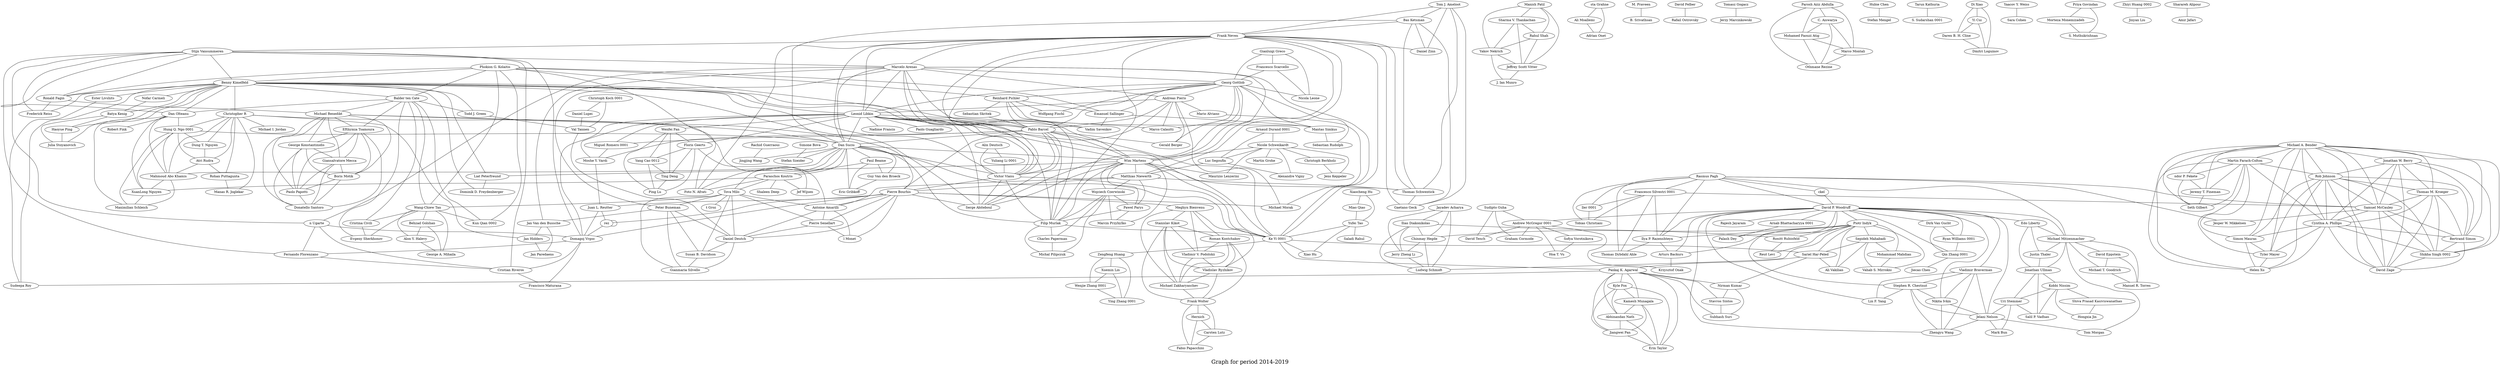 /*****
Graph for period 2014-2019
*****/

graph G {
  graph [splines=true overlap=false]
  node  [shape=ellipse, width=0.3, height=0.3]
  0 [label="Tom J. Ameloot"];
  1 [label="Bas Ketsman"];
  2 [label="Frank Neven"];
  3 [label="Daniel Zinn"];
  4 [label="Stijn Vansummeren"];
  5 [label="Marcelo Arenas"];
  6 [label="Gianluigi Greco"];
  7 [label="Francesco Scarcello"];
  8 [label="Georg Gottlob"];
  9 [label="Phokion G. Kolaitis"];
  10 [label="Reinhard Pichler"];
  11 [label="Emanuel Sallinger"];
  12 [label="Vadim Savenkov"];
  13 [label="Benny Kimelfeld"];
  14 [label="Balder ten Cate"];
  15 [label="Mantas Simkus"];
  16 [label="Sebastian Skritek"];
  17 [label="Sebastian Rudolph"];
  18 [label="Andreas Pieris"];
  19 [label="Ronald Fagin"];
  20 [label="Frederick Reiss"];
  21 [label="Michael Benedikt"];
  22 [label="Christopher R"];
  23 [label="Dan Olteanu"];
  24 [label="Rasmus Pagh"];
  25 [label="Francesco Silvestri 0001"];
  26 [label="ckel"];
  27 [label="David P. Woodruff"];
  28 [label="Leonid Libkin"];
  29 [label="Wenfei Fan"];
  30 [label="Floris Geerts"];
  31 [label="Pablo Barcel"];
  32 [label="Miguel Romero 0001"];
  33 [label="Xiaocheng Hu"];
  34 [label="Miao Qiao"];
  35 [label="Yufei Tao"];
  36 [label="Hung Q. Ngo 0001"];
  37 [label="Dung T. Nguyen"];
  38 [label="Atri Rudra"];
  39 [label="Dan Suciu"];
  40 [label="Robert Fink"];
  41 [label="Arnaud Durand 0001"];
  42 [label="Nicole Schweikardt"];
  43 [label="Luc Segoufin"];
  44 [label="Piotr Indyk"];
  45 [label="Sepideh Mahabadi"];
  46 [label="Mohammad Mahdian"];
  47 [label="Vahab S. Mirrokni"];
  48 [label="Michael A. Bender"];
  49 [label="Martin Farach-Colton"];
  50 [label="ndor P. Fekete"];
  51 [label="Jeremy T. Fineman"];
  52 [label="Seth Gilbert"];
  53 [label="Moshe Y. Vardi"];
  54 [label="Efthymia Tsamoura"];
  55 [label="Manish Patil"];
  56 [label="Sharma V. Thankachan"];
  57 [label="Rahul Shah"];
  58 [label="Yakov Nekrich"];
  59 [label="Jeffrey Scott Vitter"];
  60 [label="Paul Beame"];
  61 [label="Paraschos Koutris"];
  62 [label="Saladi Rahul"];
  63 [label="Wim Martens"];
  64 [label="Matthias Niewerth"];
  65 [label="Thomas Schwentick"];
  66 [label="Wojciech Czerwinski"];
  67 [label="Pawel Parys"];
  68 [label="Marcin Przybylko"];
  69 [label="Foto N. Afrati"];
  70 [label="Gaetano Geck"];
  71 [label="Marco Calautti"];
  72 [label="Mario Alviano"];
  73 [label="sta Grahne"];
  74 [label="Ali Moallemi"];
  75 [label="Adrian Onet"];
  76 [label="Guy Van den Broeck"];
  77 [label="Eric Gribkoff"];
  78 [label="Tova Milo"];
  79 [label="Todd J. Green"];
  80 [label="M. Praveen"];
  81 [label="B. Srivathsan"];
  82 [label="t Groz"];
  83 [label="Wang-Chiew Tan"];
  84 [label="Jayadev Acharya"];
  85 [label="Ilias Diakonikolas"];
  86 [label="Chinmay Hegde"];
  87 [label="Jerry Zheng Li"];
  88 [label="Ludwig Schmidt"];
  89 [label="Ronitt Rubinfeld"];
  90 [label="Jef Wijsen"];
  91 [label="Sudipto Guha"];
  92 [label="Andrew McGregor 0001"];
  93 [label="David Tench"];
  94 [label="Graham Cormode"];
  95 [label="Yang Cao 0012"];
  96 [label="Ting Deng"];
  97 [label="Ping Lu"];
  98 [label="Michael I. Jordan"];
  99 [label="Reut Levi"];
  100 [label="Dirk Van Gucht"];
  101 [label="Ryan Williams 0001"];
  102 [label="Qin Zhang 0001"];
  103 [label="Cristina Civili"];
  104 [label="Evgeny Sherkhonov"];
  105 [label="J. Ian Munro"];
  106 [label="Mahmoud Abo Khamis"];
  107 [label="Alin Deutsch"];
  108 [label="Yuliang Li 0001"];
  109 [label="Victor Vianu"];
  110 [label="Filip Murlak"];
  111 [label="Ke Yi 0001"];
  112 [label="Pierre Bourhis"];
  113 [label="Paolo Guagliardo"];
  114 [label="Peter Buneman"];
  115 [label="Jan Van den Bussche"];
  116 [label="n Ugarte"];
  117 [label="David Felber"];
  118 [label="Rafail Ostrovsky"];
  119 [label="Tomasz Gogacz"];
  120 [label="Jerzy Marcinkowski"];
  121 [label="Parosh Aziz Abdulla"];
  122 [label="C. Aiswarya"];
  123 [label="Mohamed Faouzi Atig"];
  124 [label="Marco Montali"];
  125 [label="Othmane Rezine"];
  126 [label="Nicola Leone"];
  127 [label="Sariel Har-Peled"];
  128 [label="Ali Vakilian"];
  129 [label="Pankaj K. Agarwal"];
  130 [label="Nirman Kumar"];
  131 [label="Ilya P. Razenshteyn"];
  132 [label="Arturs Backurs"];
  133 [label="Christoph Koch 0001"];
  134 [label="Daniel Lupei"];
  135 [label="Val Tannen"];
  136 [label="Kyle Fox"];
  137 [label="Kamesh Munagala"];
  138 [label="Abhinandan Nath"];
  139 [label="Stavros Sintos"];
  140 [label="Subhash Suri"];
  141 [label="Rohan Puttagunta"];
  142 [label="Edo Liberty"];
  143 [label="Michael Mitzenmacher"];
  144 [label="Justin Thaler"];
  145 [label="Jonathan Ullman"];
  146 [label="Kobbi Nissim"];
  147 [label="Uri Stemmer"];
  148 [label="Salil P. Vadhan"];
  149 [label="Charles Paperman"];
  150 [label="Michal Pilipczuk"];
  151 [label="Jonathan W. Berry"];
  152 [label="Rob Johnson"];
  153 [label="Thomas M. Kroeger"];
  154 [label="Samuel McCauley"];
  155 [label="Cynthia A. Phillips"];
  156 [label="Bertrand Simon"];
  157 [label="Shikha Singh 0002"];
  158 [label="David Zage"];
  159 [label="Thomas Dybdahl Ahle"];
  160 [label="Krzysztof Onak"];
  161 [label="Hubie Chen"];
  162 [label="Stefan Mengel"];
  163 [label="Xiao Hu"];
  164 [label="Antoine Amarilli"];
  165 [label="Pierre Senellart"];
  166 [label="Sofya Vorotnikova"];
  167 [label="Hoa T. Vu"];
  168 [label="Manas R. Joglekar"];
  169 [label="Arnab Bhattacharyya 0001"];
  170 [label="Palash Dey"];
  171 [label="Vladimir Braverman"];
  172 [label="Stephen R. Chestnut"];
  173 [label="Lin F. Yang"];
  174 [label="Tarun Kathuria"];
  175 [label="S. Sudarshan 0001"];
  176 [label="Nikita Ivkin"];
  177 [label="Jelani Nelson"];
  178 [label="Zhengyu Wang"];
  179 [label="Rachid Guerraoui"];
  180 [label="Jingjing Wang"];
  181 [label="Nofar Carmeli"];
  182 [label="Batya Kenig"];
  183 [label="Haoyue Ping"];
  184 [label="Julia Stoyanovich"];
  185 [label="Ester Livshits"];
  186 [label="Di Xiao"];
  187 [label="Yi Cui"];
  188 [label="Daren B. H. Cline"];
  189 [label="Dmitri Loguinov"];
  190 [label="Simon Mauras"];
  191 [label="Tyler Mayer"];
  192 [label="Helen Xu"];
  193 [label="Simone Bova"];
  194 [label="Stefan Szeider"];
  195 [label="Yaacov Y. Weiss"];
  196 [label="Sara Cohen"];
  197 [label="Meghyn Bienvenu"];
  198 [label="Stanislav Kikot"];
  199 [label="Roman Kontchakov"];
  200 [label="Vladimir V. Podolskii"];
  201 [label="Vladislav Ryzhikov"];
  202 [label="Michael Zakharyaschev"];
  203 [label="Frank Wolter"];
  204 [label="Priya Govindan"];
  205 [label="Morteza Monemizadeh"];
  206 [label="S. Muthukrishnan"];
  207 [label="Nadime Francis"];
  208 [label="Juan L. Reutter"];
  209 [label="Hernich"];
  210 [label="Carsten Lutz"];
  211 [label="Fabio Papacchini"];
  212 [label="Shiva Prasad Kasiviswanathan"];
  213 [label="Hongxia Jin"];
  214 [label="Jan Hidders"];
  215 [label="Daniel Deutch"];
  216 [label="David Eppstein"];
  217 [label="Michael T. Goodrich"];
  218 [label="Manuel R. Torres"];
  219 [label="Zengfeng Huang"];
  220 [label="Christoph Berkholz"];
  221 [label="Jens Keppeler"];
  222 [label="Jan Paredaens"];
  223 [label="Behzad Golshan"];
  224 [label="Alon Y. Halevy"];
  225 [label="George A. Mihaila"];
  226 [label="Xuemin Lin"];
  227 [label="Wenjie Zhang 0001"];
  228 [label="Ying Zhang 0001"];
  229 [label="rez"];
  230 [label="Domagoj Vrgoc"];
  231 [label="l Monet"];
  232 [label="Michael Morak"];
  233 [label="Susan B. Davidson"];
  234 [label="Gianmaria Silvello"];
  235 [label="George Konstantinidis"];
  236 [label="Giansalvatore Mecca"];
  237 [label="Boris Motik"];
  238 [label="Paolo Papotti"];
  239 [label="Donatello Santoro"];
  240 [label="Serge Abiteboul"];
  241 [label="Maurizio Lenzerini"];
  242 [label="Liat Peterfreund"];
  243 [label="Martin Grohe"];
  244 [label="Alexandre Vigny"];
  245 [label="Jiangwei Pan"];
  246 [label="Erin Taylor"];
  247 [label="Sudeepa Roy"];
  248 [label="Mark Bun"];
  249 [label="Tom Morgan"];
  250 [label="ller 0001"];
  251 [label="Tobias Christiani"];
  252 [label="Jesper W. Mikkelsen"];
  253 [label="Fernando Florenzano"];
  254 [label="Cristian Riveros"];
  255 [label="Francisco Maturana"];
  256 [label="Kun Qian 0002"];
  257 [label="Wolfgang Fischl"];
  258 [label="Gerald Berger"];
  259 [label="Dominik D. Freydenberger"];
  260 [label="Rajesh Jayaram"];
  261 [label="Jiecao Chen"];
  262 [label="XuanLong Nguyen"];
  263 [label="Maximilian Schleich"];
  264 [label="Shaleen Deep"];
  265 [label="Zhiyi Huang 0002"];
  266 [label="Jinyan Liu"];
  267 [label="Sharareh Alipour"];
  268 [label="Amir Jafari"];
  0 -- 1;
  0 -- 2;
  0 -- 3;
  0 -- 65;
  0 -- 70;
  1 -- 2;
  1 -- 3;
  1 -- 39;
  1 -- 65;
  1 -- 70;
  2 -- 3;
  2 -- 4;
  2 -- 5;
  2 -- 28;
  2 -- 31;
  2 -- 39;
  2 -- 63;
  2 -- 64;
  2 -- 65;
  2 -- 69;
  2 -- 70;
  2 -- 109;
  2 -- 110;
  2 -- 111;
  4 -- 5;
  4 -- 13;
  4 -- 19;
  4 -- 20;
  4 -- 23;
  4 -- 116;
  4 -- 230;
  4 -- 253;
  4 -- 254;
  5 -- 8;
  5 -- 18;
  5 -- 28;
  5 -- 31;
  5 -- 39;
  5 -- 63;
  5 -- 109;
  5 -- 110;
  5 -- 111;
  5 -- 114;
  5 -- 115;
  5 -- 116;
  6 -- 7;
  6 -- 8;
  6 -- 126;
  7 -- 8;
  7 -- 126;
  8 -- 10;
  8 -- 11;
  8 -- 15;
  8 -- 17;
  8 -- 18;
  8 -- 28;
  8 -- 31;
  8 -- 71;
  8 -- 126;
  8 -- 240;
  8 -- 257;
  8 -- 258;
  9 -- 10;
  9 -- 11;
  9 -- 12;
  9 -- 13;
  9 -- 14;
  9 -- 19;
  9 -- 69;
  9 -- 83;
  9 -- 256;
  10 -- 11;
  10 -- 12;
  10 -- 15;
  10 -- 16;
  10 -- 31;
  10 -- 257;
  11 -- 12;
  11 -- 15;
  13 -- 14;
  13 -- 19;
  13 -- 20;
  13 -- 22;
  13 -- 23;
  13 -- 28;
  13 -- 31;
  13 -- 63;
  13 -- 79;
  13 -- 109;
  13 -- 181;
  13 -- 182;
  13 -- 183;
  13 -- 184;
  13 -- 185;
  13 -- 240;
  13 -- 242;
  13 -- 247;
  13 -- 259;
  14 -- 21;
  14 -- 23;
  14 -- 54;
  14 -- 79;
  14 -- 83;
  14 -- 103;
  14 -- 104;
  14 -- 256;
  15 -- 17;
  16 -- 31;
  18 -- 28;
  18 -- 31;
  18 -- 71;
  18 -- 72;
  18 -- 112;
  18 -- 232;
  18 -- 258;
  19 -- 20;
  19 -- 21;
  21 -- 54;
  21 -- 112;
  21 -- 164;
  21 -- 235;
  21 -- 236;
  21 -- 237;
  21 -- 238;
  21 -- 239;
  22 -- 36;
  22 -- 37;
  22 -- 38;
  22 -- 39;
  22 -- 98;
  22 -- 106;
  22 -- 141;
  22 -- 168;
  22 -- 214;
  23 -- 36;
  23 -- 40;
  23 -- 106;
  23 -- 262;
  23 -- 263;
  24 -- 25;
  24 -- 26;
  24 -- 27;
  24 -- 131;
  24 -- 143;
  24 -- 154;
  24 -- 159;
  24 -- 250;
  24 -- 251;
  24 -- 252;
  25 -- 131;
  25 -- 154;
  25 -- 159;
  25 -- 250;
  25 -- 251;
  26 -- 27;
  27 -- 44;
  27 -- 92;
  27 -- 100;
  27 -- 101;
  27 -- 102;
  27 -- 131;
  27 -- 132;
  27 -- 142;
  27 -- 143;
  27 -- 169;
  27 -- 170;
  27 -- 171;
  27 -- 172;
  27 -- 173;
  27 -- 176;
  27 -- 177;
  27 -- 178;
  27 -- 260;
  28 -- 29;
  28 -- 30;
  28 -- 31;
  28 -- 32;
  28 -- 39;
  28 -- 53;
  28 -- 63;
  28 -- 71;
  28 -- 109;
  28 -- 110;
  28 -- 111;
  28 -- 113;
  28 -- 207;
  28 -- 230;
  28 -- 240;
  29 -- 30;
  29 -- 95;
  29 -- 96;
  29 -- 97;
  30 -- 90;
  30 -- 95;
  30 -- 96;
  30 -- 97;
  31 -- 32;
  31 -- 39;
  31 -- 53;
  31 -- 63;
  31 -- 109;
  31 -- 110;
  31 -- 111;
  31 -- 240;
  31 -- 258;
  32 -- 53;
  33 -- 34;
  33 -- 35;
  34 -- 35;
  35 -- 62;
  35 -- 111;
  35 -- 163;
  36 -- 37;
  36 -- 38;
  36 -- 39;
  36 -- 106;
  36 -- 262;
  36 -- 263;
  37 -- 38;
  38 -- 106;
  38 -- 141;
  39 -- 60;
  39 -- 61;
  39 -- 63;
  39 -- 69;
  39 -- 76;
  39 -- 77;
  39 -- 78;
  39 -- 106;
  39 -- 109;
  39 -- 110;
  39 -- 111;
  39 -- 180;
  39 -- 194;
  41 -- 42;
  41 -- 43;
  42 -- 43;
  42 -- 63;
  42 -- 220;
  42 -- 221;
  42 -- 241;
  42 -- 243;
  42 -- 244;
  43 -- 64;
  43 -- 244;
  44 -- 45;
  44 -- 46;
  44 -- 47;
  44 -- 86;
  44 -- 88;
  44 -- 89;
  44 -- 99;
  44 -- 127;
  44 -- 128;
  44 -- 131;
  44 -- 132;
  45 -- 46;
  45 -- 47;
  45 -- 127;
  45 -- 128;
  46 -- 47;
  48 -- 49;
  48 -- 50;
  48 -- 51;
  48 -- 52;
  48 -- 151;
  48 -- 152;
  48 -- 153;
  48 -- 154;
  48 -- 155;
  48 -- 156;
  48 -- 157;
  48 -- 158;
  48 -- 190;
  48 -- 191;
  48 -- 192;
  49 -- 50;
  49 -- 51;
  49 -- 52;
  49 -- 152;
  49 -- 155;
  49 -- 190;
  49 -- 191;
  49 -- 192;
  50 -- 51;
  50 -- 52;
  51 -- 52;
  53 -- 208;
  54 -- 235;
  54 -- 236;
  54 -- 237;
  54 -- 238;
  54 -- 239;
  55 -- 56;
  55 -- 57;
  55 -- 58;
  55 -- 59;
  56 -- 57;
  56 -- 58;
  56 -- 59;
  57 -- 58;
  57 -- 59;
  58 -- 59;
  58 -- 105;
  59 -- 105;
  60 -- 61;
  60 -- 76;
  60 -- 77;
  61 -- 69;
  61 -- 78;
  61 -- 90;
  61 -- 262;
  61 -- 264;
  63 -- 64;
  63 -- 65;
  63 -- 66;
  63 -- 67;
  63 -- 68;
  63 -- 109;
  63 -- 110;
  63 -- 111;
  63 -- 240;
  63 -- 241;
  63 -- 242;
  64 -- 65;
  64 -- 66;
  64 -- 67;
  64 -- 112;
  64 -- 164;
  65 -- 70;
  66 -- 67;
  66 -- 68;
  66 -- 110;
  66 -- 149;
  66 -- 150;
  67 -- 68;
  67 -- 110;
  72 -- 232;
  73 -- 74;
  73 -- 75;
  74 -- 75;
  76 -- 77;
  78 -- 82;
  78 -- 83;
  78 -- 114;
  78 -- 164;
  78 -- 165;
  78 -- 215;
  78 -- 233;
  78 -- 234;
  79 -- 135;
  80 -- 81;
  83 -- 103;
  83 -- 104;
  83 -- 223;
  83 -- 224;
  83 -- 225;
  83 -- 256;
  84 -- 85;
  84 -- 86;
  84 -- 87;
  84 -- 88;
  85 -- 86;
  85 -- 87;
  85 -- 88;
  85 -- 89;
  86 -- 87;
  86 -- 88;
  87 -- 88;
  89 -- 99;
  91 -- 92;
  91 -- 93;
  91 -- 94;
  92 -- 93;
  92 -- 94;
  92 -- 160;
  92 -- 166;
  92 -- 167;
  95 -- 96;
  95 -- 97;
  96 -- 97;
  100 -- 101;
  100 -- 102;
  101 -- 102;
  102 -- 261;
  103 -- 104;
  106 -- 262;
  106 -- 263;
  107 -- 108;
  107 -- 109;
  108 -- 109;
  109 -- 110;
  109 -- 111;
  109 -- 112;
  109 -- 240;
  110 -- 111;
  110 -- 149;
  110 -- 150;
  111 -- 127;
  111 -- 129;
  111 -- 163;
  111 -- 219;
  112 -- 164;
  112 -- 165;
  112 -- 197;
  112 -- 208;
  112 -- 215;
  112 -- 229;
  112 -- 230;
  112 -- 231;
  112 -- 232;
  112 -- 240;
  114 -- 115;
  114 -- 215;
  114 -- 233;
  114 -- 234;
  115 -- 214;
  115 -- 222;
  116 -- 230;
  116 -- 253;
  116 -- 254;
  117 -- 118;
  119 -- 120;
  121 -- 122;
  121 -- 123;
  121 -- 124;
  121 -- 125;
  122 -- 123;
  122 -- 124;
  122 -- 125;
  123 -- 124;
  123 -- 125;
  124 -- 125;
  127 -- 128;
  127 -- 129;
  127 -- 130;
  129 -- 130;
  129 -- 136;
  129 -- 137;
  129 -- 138;
  129 -- 139;
  129 -- 140;
  129 -- 245;
  129 -- 246;
  129 -- 247;
  130 -- 139;
  130 -- 140;
  131 -- 132;
  131 -- 159;
  132 -- 160;
  133 -- 134;
  133 -- 135;
  134 -- 135;
  135 -- 215;
  136 -- 137;
  136 -- 138;
  136 -- 245;
  136 -- 246;
  137 -- 138;
  137 -- 245;
  137 -- 246;
  138 -- 245;
  138 -- 246;
  139 -- 140;
  141 -- 168;
  142 -- 143;
  142 -- 144;
  142 -- 145;
  143 -- 144;
  143 -- 145;
  143 -- 216;
  143 -- 217;
  143 -- 218;
  143 -- 249;
  144 -- 145;
  145 -- 146;
  145 -- 147;
  145 -- 148;
  146 -- 147;
  146 -- 148;
  146 -- 212;
  146 -- 213;
  147 -- 148;
  147 -- 177;
  147 -- 248;
  149 -- 150;
  151 -- 152;
  151 -- 153;
  151 -- 154;
  151 -- 155;
  151 -- 156;
  151 -- 157;
  151 -- 158;
  152 -- 153;
  152 -- 154;
  152 -- 155;
  152 -- 156;
  152 -- 157;
  152 -- 158;
  152 -- 190;
  152 -- 191;
  152 -- 192;
  153 -- 154;
  153 -- 155;
  153 -- 156;
  153 -- 157;
  153 -- 158;
  154 -- 155;
  154 -- 156;
  154 -- 157;
  154 -- 158;
  154 -- 252;
  155 -- 156;
  155 -- 157;
  155 -- 158;
  155 -- 190;
  155 -- 191;
  155 -- 192;
  156 -- 157;
  156 -- 158;
  157 -- 158;
  161 -- 162;
  164 -- 165;
  164 -- 215;
  164 -- 231;
  165 -- 215;
  165 -- 231;
  166 -- 167;
  169 -- 170;
  171 -- 172;
  171 -- 173;
  171 -- 176;
  171 -- 177;
  171 -- 178;
  172 -- 173;
  172 -- 176;
  172 -- 177;
  172 -- 178;
  174 -- 175;
  176 -- 177;
  176 -- 178;
  177 -- 178;
  177 -- 248;
  177 -- 249;
  179 -- 180;
  181 -- 182;
  182 -- 183;
  182 -- 184;
  183 -- 184;
  185 -- 247;
  186 -- 187;
  186 -- 188;
  186 -- 189;
  187 -- 188;
  187 -- 189;
  188 -- 189;
  190 -- 191;
  190 -- 192;
  191 -- 192;
  193 -- 194;
  195 -- 196;
  197 -- 198;
  197 -- 199;
  197 -- 200;
  197 -- 201;
  197 -- 202;
  198 -- 199;
  198 -- 200;
  198 -- 201;
  198 -- 202;
  198 -- 203;
  199 -- 200;
  199 -- 201;
  199 -- 202;
  199 -- 203;
  200 -- 201;
  200 -- 202;
  201 -- 202;
  201 -- 203;
  202 -- 203;
  203 -- 209;
  203 -- 210;
  203 -- 211;
  204 -- 205;
  204 -- 206;
  205 -- 206;
  208 -- 229;
  208 -- 230;
  209 -- 210;
  209 -- 211;
  210 -- 211;
  212 -- 213;
  214 -- 222;
  215 -- 233;
  215 -- 234;
  216 -- 217;
  216 -- 218;
  217 -- 218;
  219 -- 226;
  219 -- 227;
  219 -- 228;
  220 -- 221;
  223 -- 224;
  223 -- 225;
  224 -- 225;
  226 -- 227;
  226 -- 228;
  227 -- 228;
  229 -- 229;
  229 -- 230;
  230 -- 253;
  230 -- 254;
  230 -- 255;
  233 -- 234;
  235 -- 236;
  235 -- 237;
  235 -- 238;
  235 -- 239;
  236 -- 237;
  236 -- 238;
  236 -- 239;
  237 -- 238;
  237 -- 239;
  238 -- 239;
  242 -- 259;
  245 -- 246;
  250 -- 251;
  253 -- 254;
  254 -- 255;
  262 -- 263;
  265 -- 266;
  267 -- 268;
  label = "\nGraph for period 2014-2019\n";  fontsize=24;
}
